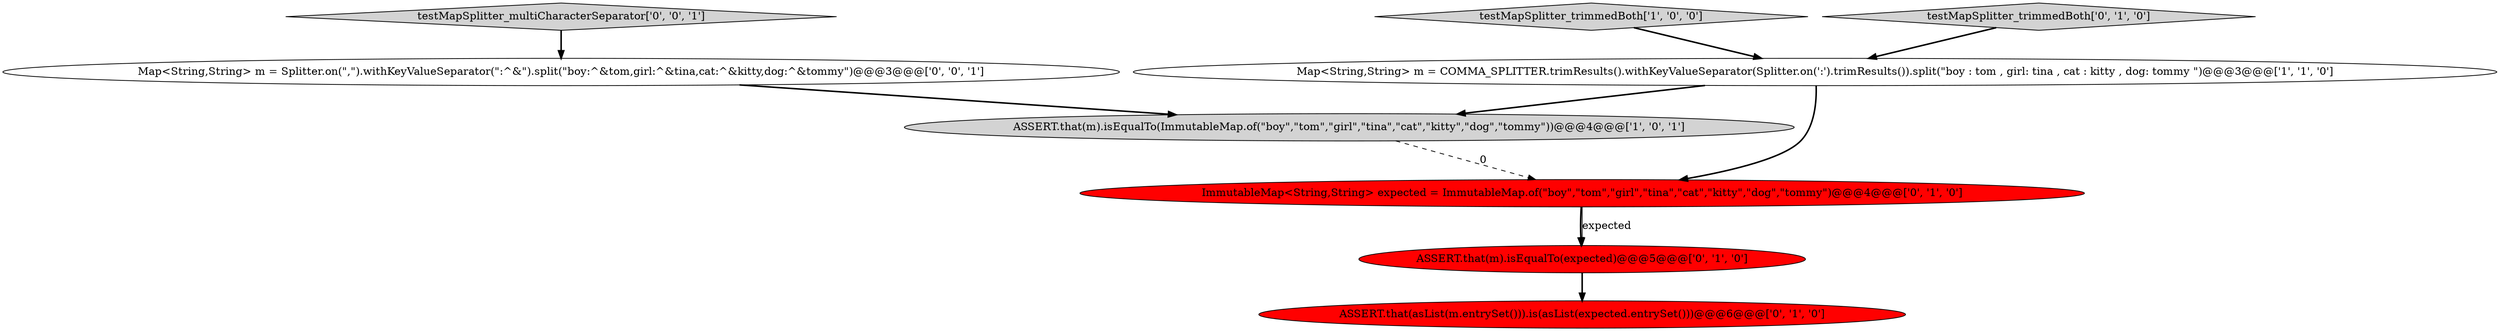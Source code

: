 digraph {
6 [style = filled, label = "ASSERT.that(m).isEqualTo(expected)@@@5@@@['0', '1', '0']", fillcolor = red, shape = ellipse image = "AAA1AAABBB2BBB"];
7 [style = filled, label = "Map<String,String> m = Splitter.on(\",\").withKeyValueSeparator(\":^&\").split(\"boy:^&tom,girl:^&tina,cat:^&kitty,dog:^&tommy\")@@@3@@@['0', '0', '1']", fillcolor = white, shape = ellipse image = "AAA0AAABBB3BBB"];
4 [style = filled, label = "ASSERT.that(asList(m.entrySet())).is(asList(expected.entrySet()))@@@6@@@['0', '1', '0']", fillcolor = red, shape = ellipse image = "AAA1AAABBB2BBB"];
2 [style = filled, label = "testMapSplitter_trimmedBoth['1', '0', '0']", fillcolor = lightgray, shape = diamond image = "AAA0AAABBB1BBB"];
1 [style = filled, label = "ASSERT.that(m).isEqualTo(ImmutableMap.of(\"boy\",\"tom\",\"girl\",\"tina\",\"cat\",\"kitty\",\"dog\",\"tommy\"))@@@4@@@['1', '0', '1']", fillcolor = lightgray, shape = ellipse image = "AAA0AAABBB1BBB"];
8 [style = filled, label = "testMapSplitter_multiCharacterSeparator['0', '0', '1']", fillcolor = lightgray, shape = diamond image = "AAA0AAABBB3BBB"];
5 [style = filled, label = "ImmutableMap<String,String> expected = ImmutableMap.of(\"boy\",\"tom\",\"girl\",\"tina\",\"cat\",\"kitty\",\"dog\",\"tommy\")@@@4@@@['0', '1', '0']", fillcolor = red, shape = ellipse image = "AAA1AAABBB2BBB"];
0 [style = filled, label = "Map<String,String> m = COMMA_SPLITTER.trimResults().withKeyValueSeparator(Splitter.on(':').trimResults()).split(\"boy : tom , girl: tina , cat : kitty , dog: tommy \")@@@3@@@['1', '1', '0']", fillcolor = white, shape = ellipse image = "AAA0AAABBB1BBB"];
3 [style = filled, label = "testMapSplitter_trimmedBoth['0', '1', '0']", fillcolor = lightgray, shape = diamond image = "AAA0AAABBB2BBB"];
6->4 [style = bold, label=""];
2->0 [style = bold, label=""];
7->1 [style = bold, label=""];
1->5 [style = dashed, label="0"];
5->6 [style = bold, label=""];
0->1 [style = bold, label=""];
3->0 [style = bold, label=""];
8->7 [style = bold, label=""];
5->6 [style = solid, label="expected"];
0->5 [style = bold, label=""];
}
